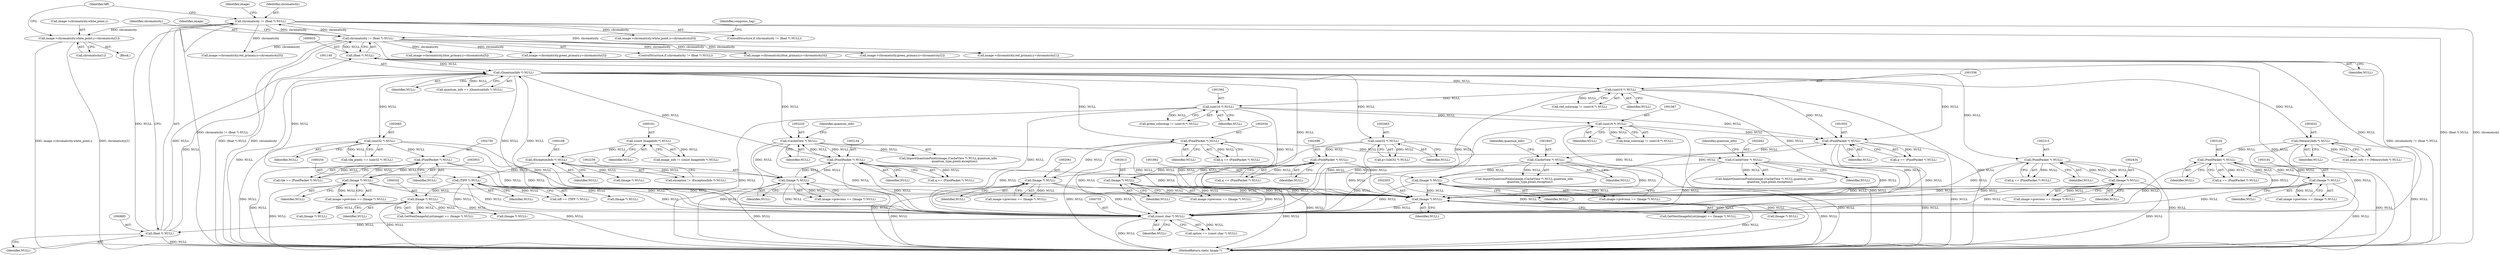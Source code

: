 digraph "0_ImageMagick_f6e9d0d9955e85bdd7540b251cd50d598dacc5e6_62@pointer" {
"1000909" [label="(Call,image->chromaticity.white_point.y=chromaticity[1])"];
"1000892" [label="(Call,chromaticity != (float *) NULL)"];
"1000930" [label="(Call,chromaticity != (float *) NULL)"];
"1000932" [label="(Call,(float *) NULL)"];
"1000894" [label="(Call,(float *) NULL)"];
"1000754" [label="(Call,(const char *) NULL)"];
"1002952" [label="(Call,(Image *) NULL)"];
"1002749" [label="(Call,(PixelPacket *) NULL)"];
"1002684" [label="(Call,(uint32 *) NULL)"];
"1001139" [label="(Call,(QuantumInfo *) NULL)"];
"1002462" [label="(Call,(uint32 *) NULL)"];
"1000331" [label="(Call,(Image *) NULL)"];
"1000253" [label="(Call,(TIFF *) NULL)"];
"1000187" [label="(Call,(ExceptionInfo *) NULL)"];
"1000160" [label="(Call,(const ImageInfo *) NULL)"];
"1001561" [label="(Call,(uint16 *) NULL)"];
"1001555" [label="(Call,(uint16 *) NULL)"];
"1002612" [label="(Call,(Image *) NULL)"];
"1002495" [label="(Call,(PixelPacket *) NULL)"];
"1002219" [label="(Call,(CacheView *) NULL)"];
"1002143" [label="(Call,(PixelPacket *) NULL)"];
"1002238" [label="(Call,(Image *) NULL)"];
"1002314" [label="(Call,(PixelPacket *) NULL)"];
"1002433" [label="(Call,(Image *) NULL)"];
"1003180" [label="(Call,(Image *) NULL)"];
"1003101" [label="(Call,(PixelPacket *) NULL)"];
"1003031" [label="(Call,(MemoryInfo *) NULL)"];
"1001834" [label="(Call,(PixelPacket *) NULL)"];
"1001861" [label="(Call,(Image *) NULL)"];
"1001842" [label="(Call,(CacheView *) NULL)"];
"1001566" [label="(Call,(uint16 *) NULL)"];
"1002033" [label="(Call,(PixelPacket *) NULL)"];
"1002060" [label="(Call,(Image *) NULL)"];
"1002041" [label="(Call,(CacheView *) NULL)"];
"1003302" [label="(Call,(Image *) NULL)"];
"1000333" [label="(Identifier,NULL)"];
"1002460" [label="(Call,p=(uint32 *) NULL)"];
"1001005" [label="(Identifier,compress_tag)"];
"1000931" [label="(Identifier,chromaticity)"];
"1000217" [label="(Call,(Image *) NULL)"];
"1000321" [label="(Call,(Image *) NULL)"];
"1002312" [label="(Call,q == (PixelPacket *) NULL)"];
"1000898" [label="(Call,image->chromaticity.white_point.x=chromaticity[0])"];
"1003031" [label="(Call,(MemoryInfo *) NULL)"];
"1001566" [label="(Call,(uint16 *) NULL)"];
"1000328" [label="(Call,GetNextImageInList(image) == (Image *) NULL)"];
"1002234" [label="(Call,image->previous == (Image *) NULL)"];
"1002433" [label="(Call,(Image *) NULL)"];
"1001861" [label="(Call,(Image *) NULL)"];
"1002039" [label="(Call,ImportQuantumPixels(image,(CacheView *) NULL,quantum_info,\n            quantum_type,pixels,exception))"];
"1003033" [label="(Identifier,NULL)"];
"1001842" [label="(Call,(CacheView *) NULL)"];
"1002238" [label="(Call,(Image *) NULL)"];
"1001557" [label="(Identifier,NULL)"];
"1001555" [label="(Call,(uint16 *) NULL)"];
"1000253" [label="(Call,(TIFF *) NULL)"];
"1001857" [label="(Call,image->previous == (Image *) NULL)"];
"1000893" [label="(Identifier,chromaticity)"];
"1000158" [label="(Call,image_info != (const ImageInfo *) NULL)"];
"1002608" [label="(Call,image->previous == (Image *) NULL)"];
"1002043" [label="(Identifier,NULL)"];
"1000902" [label="(Identifier,image)"];
"1002222" [label="(Identifier,quantum_info)"];
"1002429" [label="(Call,image->previous == (Image *) NULL)"];
"1002041" [label="(Call,(CacheView *) NULL)"];
"1001141" [label="(Identifier,NULL)"];
"1002684" [label="(Call,(uint32 *) NULL)"];
"1000892" [label="(Call,chromaticity != (float *) NULL)"];
"1003311" [label="(Call,(Image *) NULL)"];
"1002493" [label="(Call,q == (PixelPacket *) NULL)"];
"1002314" [label="(Call,(PixelPacket *) NULL)"];
"1003099" [label="(Call,q == (PixelPacket *) NULL)"];
"1002954" [label="(Identifier,NULL)"];
"1000940" [label="(Identifier,image)"];
"1002497" [label="(Identifier,NULL)"];
"1000255" [label="(Identifier,NULL)"];
"1000187" [label="(Call,(ExceptionInfo *) NULL)"];
"1002145" [label="(Identifier,NULL)"];
"1001836" [label="(Identifier,NULL)"];
"1002464" [label="(Identifier,NULL)"];
"1000251" [label="(Call,tiff == (TIFF *) NULL)"];
"1002495" [label="(Call,(PixelPacket *) NULL)"];
"1000160" [label="(Call,(const ImageInfo *) NULL)"];
"1003103" [label="(Identifier,NULL)"];
"1000930" [label="(Call,chromaticity != (float *) NULL)"];
"1001568" [label="(Identifier,NULL)"];
"1002316" [label="(Identifier,NULL)"];
"1002749" [label="(Call,(PixelPacket *) NULL)"];
"1001564" [label="(Call,blue_colormap != (uint16 *) NULL)"];
"1001563" [label="(Identifier,NULL)"];
"1000185" [label="(Call,exception != (ExceptionInfo *) NULL)"];
"1002044" [label="(Identifier,quantum_info)"];
"1002143" [label="(Call,(PixelPacket *) NULL)"];
"1000897" [label="(Block,)"];
"1002948" [label="(Call,image->previous == (Image *) NULL)"];
"1000932" [label="(Call,(float *) NULL)"];
"1003182" [label="(Identifier,NULL)"];
"1002952" [label="(Call,(Image *) NULL)"];
"1000936" [label="(Call,image->chromaticity.red_primary.x=chromaticity[0])"];
"1002060" [label="(Call,(Image *) NULL)"];
"1001863" [label="(Identifier,NULL)"];
"1000991" [label="(Call,image->chromaticity.blue_primary.y=chromaticity[5])"];
"1000917" [label="(Call,chromaticity[1])"];
"1003304" [label="(Identifier,NULL)"];
"1001845" [label="(Identifier,quantum_info)"];
"1000923" [label="(Identifier,tiff)"];
"1000342" [label="(Call,(Image *) NULL)"];
"1002747" [label="(Call,tile == (PixelPacket *) NULL)"];
"1001553" [label="(Call,red_colormap != (uint16 *) NULL)"];
"1001139" [label="(Call,(QuantumInfo *) NULL)"];
"1000162" [label="(Identifier,NULL)"];
"1001840" [label="(Call,ImportQuantumPixels(image,(CacheView *) NULL,quantum_info,\n            quantum_type,pixels,exception))"];
"1000969" [label="(Call,image->chromaticity.green_primary.y=chromaticity[3])"];
"1002217" [label="(Call,ImportQuantumPixels(image,(CacheView *) NULL,quantum_info,\n              quantum_type,pixels,exception))"];
"1002056" [label="(Call,image->previous == (Image *) NULL)"];
"1001137" [label="(Call,quantum_info == (QuantumInfo *) NULL)"];
"1000947" [label="(Call,image->chromaticity.red_primary.y=chromaticity[1])"];
"1002614" [label="(Identifier,NULL)"];
"1002240" [label="(Identifier,NULL)"];
"1000910" [label="(Call,image->chromaticity.white_point.y)"];
"1000756" [label="(Identifier,NULL)"];
"1002462" [label="(Call,(uint32 *) NULL)"];
"1002035" [label="(Identifier,NULL)"];
"1002612" [label="(Call,(Image *) NULL)"];
"1000331" [label="(Call,(Image *) NULL)"];
"1002682" [label="(Call,tile_pixels == (uint32 *) NULL)"];
"1002221" [label="(Identifier,NULL)"];
"1000929" [label="(ControlStructure,if (chromaticity != (float *) NULL))"];
"1001561" [label="(Call,(uint16 *) NULL)"];
"1002751" [label="(Identifier,NULL)"];
"1002219" [label="(Call,(CacheView *) NULL)"];
"1003176" [label="(Call,image->previous == (Image *) NULL)"];
"1003302" [label="(Call,(Image *) NULL)"];
"1000980" [label="(Call,image->chromaticity.blue_primary.x=chromaticity[4])"];
"1001844" [label="(Identifier,NULL)"];
"1002031" [label="(Call,q == (PixelPacket *) NULL)"];
"1000270" [label="(Call,(Image *) NULL)"];
"1000958" [label="(Call,image->chromaticity.green_primary.x=chromaticity[2])"];
"1000934" [label="(Identifier,NULL)"];
"1000752" [label="(Call,option == (const char *) NULL)"];
"1002141" [label="(Call,q == (PixelPacket *) NULL)"];
"1003299" [label="(Call,GetNextImageInList(image) == (Image *) NULL)"];
"1002435" [label="(Identifier,NULL)"];
"1001834" [label="(Call,(PixelPacket *) NULL)"];
"1000896" [label="(Identifier,NULL)"];
"1003029" [label="(Call,pixel_info == (MemoryInfo *) NULL)"];
"1003180" [label="(Call,(Image *) NULL)"];
"1001559" [label="(Call,green_colormap != (uint16 *) NULL)"];
"1002033" [label="(Call,(PixelPacket *) NULL)"];
"1000909" [label="(Call,image->chromaticity.white_point.y=chromaticity[1])"];
"1000891" [label="(ControlStructure,if (chromaticity != (float *) NULL))"];
"1003101" [label="(Call,(PixelPacket *) NULL)"];
"1000189" [label="(Identifier,NULL)"];
"1001832" [label="(Call,q == (PixelPacket *) NULL)"];
"1003352" [label="(MethodReturn,static Image *)"];
"1000754" [label="(Call,(const char *) NULL)"];
"1000894" [label="(Call,(float *) NULL)"];
"1002686" [label="(Identifier,NULL)"];
"1002062" [label="(Identifier,NULL)"];
"1000909" -> "1000897"  [label="AST: "];
"1000909" -> "1000917"  [label="CFG: "];
"1000910" -> "1000909"  [label="AST: "];
"1000917" -> "1000909"  [label="AST: "];
"1000923" -> "1000909"  [label="CFG: "];
"1000909" -> "1003352"  [label="DDG: image->chromaticity.white_point.y"];
"1000909" -> "1003352"  [label="DDG: chromaticity[1]"];
"1000892" -> "1000909"  [label="DDG: chromaticity"];
"1000892" -> "1000891"  [label="AST: "];
"1000892" -> "1000894"  [label="CFG: "];
"1000893" -> "1000892"  [label="AST: "];
"1000894" -> "1000892"  [label="AST: "];
"1000902" -> "1000892"  [label="CFG: "];
"1000923" -> "1000892"  [label="CFG: "];
"1000892" -> "1003352"  [label="DDG: chromaticity"];
"1000892" -> "1003352"  [label="DDG: chromaticity != (float *) NULL"];
"1000892" -> "1003352"  [label="DDG: (float *) NULL"];
"1000930" -> "1000892"  [label="DDG: chromaticity"];
"1000894" -> "1000892"  [label="DDG: NULL"];
"1000892" -> "1000898"  [label="DDG: chromaticity"];
"1000892" -> "1000930"  [label="DDG: chromaticity"];
"1000892" -> "1000936"  [label="DDG: chromaticity"];
"1000892" -> "1000947"  [label="DDG: chromaticity"];
"1000930" -> "1000929"  [label="AST: "];
"1000930" -> "1000932"  [label="CFG: "];
"1000931" -> "1000930"  [label="AST: "];
"1000932" -> "1000930"  [label="AST: "];
"1000940" -> "1000930"  [label="CFG: "];
"1001005" -> "1000930"  [label="CFG: "];
"1000930" -> "1003352"  [label="DDG: chromaticity != (float *) NULL"];
"1000930" -> "1003352"  [label="DDG: (float *) NULL"];
"1000930" -> "1003352"  [label="DDG: chromaticity"];
"1000932" -> "1000930"  [label="DDG: NULL"];
"1000930" -> "1000936"  [label="DDG: chromaticity"];
"1000930" -> "1000947"  [label="DDG: chromaticity"];
"1000930" -> "1000958"  [label="DDG: chromaticity"];
"1000930" -> "1000969"  [label="DDG: chromaticity"];
"1000930" -> "1000980"  [label="DDG: chromaticity"];
"1000930" -> "1000991"  [label="DDG: chromaticity"];
"1000932" -> "1000934"  [label="CFG: "];
"1000933" -> "1000932"  [label="AST: "];
"1000934" -> "1000932"  [label="AST: "];
"1000932" -> "1003352"  [label="DDG: NULL"];
"1000894" -> "1000932"  [label="DDG: NULL"];
"1000754" -> "1000932"  [label="DDG: NULL"];
"1000932" -> "1001139"  [label="DDG: NULL"];
"1000894" -> "1000896"  [label="CFG: "];
"1000895" -> "1000894"  [label="AST: "];
"1000896" -> "1000894"  [label="AST: "];
"1000894" -> "1003352"  [label="DDG: NULL"];
"1000754" -> "1000894"  [label="DDG: NULL"];
"1000894" -> "1001139"  [label="DDG: NULL"];
"1000754" -> "1000752"  [label="AST: "];
"1000754" -> "1000756"  [label="CFG: "];
"1000755" -> "1000754"  [label="AST: "];
"1000756" -> "1000754"  [label="AST: "];
"1000752" -> "1000754"  [label="CFG: "];
"1000754" -> "1003352"  [label="DDG: NULL"];
"1000754" -> "1000752"  [label="DDG: NULL"];
"1002952" -> "1000754"  [label="DDG: NULL"];
"1002462" -> "1000754"  [label="DDG: NULL"];
"1000331" -> "1000754"  [label="DDG: NULL"];
"1001561" -> "1000754"  [label="DDG: NULL"];
"1002612" -> "1000754"  [label="DDG: NULL"];
"1002495" -> "1000754"  [label="DDG: NULL"];
"1000253" -> "1000754"  [label="DDG: NULL"];
"1002219" -> "1000754"  [label="DDG: NULL"];
"1002314" -> "1000754"  [label="DDG: NULL"];
"1003180" -> "1000754"  [label="DDG: NULL"];
"1001834" -> "1000754"  [label="DDG: NULL"];
"1002033" -> "1000754"  [label="DDG: NULL"];
"1001842" -> "1000754"  [label="DDG: NULL"];
"1003302" -> "1000754"  [label="DDG: NULL"];
"1003031" -> "1000754"  [label="DDG: NULL"];
"1001555" -> "1000754"  [label="DDG: NULL"];
"1001861" -> "1000754"  [label="DDG: NULL"];
"1002143" -> "1000754"  [label="DDG: NULL"];
"1002684" -> "1000754"  [label="DDG: NULL"];
"1002433" -> "1000754"  [label="DDG: NULL"];
"1002060" -> "1000754"  [label="DDG: NULL"];
"1002749" -> "1000754"  [label="DDG: NULL"];
"1002238" -> "1000754"  [label="DDG: NULL"];
"1001566" -> "1000754"  [label="DDG: NULL"];
"1001139" -> "1000754"  [label="DDG: NULL"];
"1002041" -> "1000754"  [label="DDG: NULL"];
"1003101" -> "1000754"  [label="DDG: NULL"];
"1000754" -> "1001139"  [label="DDG: NULL"];
"1002952" -> "1002948"  [label="AST: "];
"1002952" -> "1002954"  [label="CFG: "];
"1002953" -> "1002952"  [label="AST: "];
"1002954" -> "1002952"  [label="AST: "];
"1002948" -> "1002952"  [label="CFG: "];
"1002952" -> "1003352"  [label="DDG: NULL"];
"1002952" -> "1002749"  [label="DDG: NULL"];
"1002952" -> "1002948"  [label="DDG: NULL"];
"1002749" -> "1002952"  [label="DDG: NULL"];
"1002952" -> "1003302"  [label="DDG: NULL"];
"1002749" -> "1002747"  [label="AST: "];
"1002749" -> "1002751"  [label="CFG: "];
"1002750" -> "1002749"  [label="AST: "];
"1002751" -> "1002749"  [label="AST: "];
"1002747" -> "1002749"  [label="CFG: "];
"1002749" -> "1003352"  [label="DDG: NULL"];
"1002749" -> "1002747"  [label="DDG: NULL"];
"1002684" -> "1002749"  [label="DDG: NULL"];
"1002749" -> "1003302"  [label="DDG: NULL"];
"1002684" -> "1002682"  [label="AST: "];
"1002684" -> "1002686"  [label="CFG: "];
"1002685" -> "1002684"  [label="AST: "];
"1002686" -> "1002684"  [label="AST: "];
"1002682" -> "1002684"  [label="CFG: "];
"1002684" -> "1003352"  [label="DDG: NULL"];
"1002684" -> "1002682"  [label="DDG: NULL"];
"1001139" -> "1002684"  [label="DDG: NULL"];
"1002684" -> "1003302"  [label="DDG: NULL"];
"1001139" -> "1001137"  [label="AST: "];
"1001139" -> "1001141"  [label="CFG: "];
"1001140" -> "1001139"  [label="AST: "];
"1001141" -> "1001139"  [label="AST: "];
"1001137" -> "1001139"  [label="CFG: "];
"1001139" -> "1003352"  [label="DDG: NULL"];
"1001139" -> "1001137"  [label="DDG: NULL"];
"1001139" -> "1001555"  [label="DDG: NULL"];
"1001139" -> "1001834"  [label="DDG: NULL"];
"1001139" -> "1002033"  [label="DDG: NULL"];
"1001139" -> "1002143"  [label="DDG: NULL"];
"1001139" -> "1002219"  [label="DDG: NULL"];
"1001139" -> "1002238"  [label="DDG: NULL"];
"1001139" -> "1002314"  [label="DDG: NULL"];
"1001139" -> "1002462"  [label="DDG: NULL"];
"1001139" -> "1003031"  [label="DDG: NULL"];
"1001139" -> "1003302"  [label="DDG: NULL"];
"1002462" -> "1002460"  [label="AST: "];
"1002462" -> "1002464"  [label="CFG: "];
"1002463" -> "1002462"  [label="AST: "];
"1002464" -> "1002462"  [label="AST: "];
"1002460" -> "1002462"  [label="CFG: "];
"1002462" -> "1003352"  [label="DDG: NULL"];
"1002462" -> "1002460"  [label="DDG: NULL"];
"1002462" -> "1002495"  [label="DDG: NULL"];
"1002462" -> "1003302"  [label="DDG: NULL"];
"1000331" -> "1000328"  [label="AST: "];
"1000331" -> "1000333"  [label="CFG: "];
"1000332" -> "1000331"  [label="AST: "];
"1000333" -> "1000331"  [label="AST: "];
"1000328" -> "1000331"  [label="CFG: "];
"1000331" -> "1003352"  [label="DDG: NULL"];
"1000331" -> "1000321"  [label="DDG: NULL"];
"1000331" -> "1000328"  [label="DDG: NULL"];
"1000253" -> "1000331"  [label="DDG: NULL"];
"1000331" -> "1000342"  [label="DDG: NULL"];
"1000253" -> "1000251"  [label="AST: "];
"1000253" -> "1000255"  [label="CFG: "];
"1000254" -> "1000253"  [label="AST: "];
"1000255" -> "1000253"  [label="AST: "];
"1000251" -> "1000253"  [label="CFG: "];
"1000253" -> "1003352"  [label="DDG: NULL"];
"1000253" -> "1000251"  [label="DDG: NULL"];
"1000187" -> "1000253"  [label="DDG: NULL"];
"1000253" -> "1000270"  [label="DDG: NULL"];
"1000253" -> "1000321"  [label="DDG: NULL"];
"1000187" -> "1000185"  [label="AST: "];
"1000187" -> "1000189"  [label="CFG: "];
"1000188" -> "1000187"  [label="AST: "];
"1000189" -> "1000187"  [label="AST: "];
"1000185" -> "1000187"  [label="CFG: "];
"1000187" -> "1000185"  [label="DDG: NULL"];
"1000160" -> "1000187"  [label="DDG: NULL"];
"1000187" -> "1000217"  [label="DDG: NULL"];
"1000160" -> "1000158"  [label="AST: "];
"1000160" -> "1000162"  [label="CFG: "];
"1000161" -> "1000160"  [label="AST: "];
"1000162" -> "1000160"  [label="AST: "];
"1000158" -> "1000160"  [label="CFG: "];
"1000160" -> "1000158"  [label="DDG: NULL"];
"1001561" -> "1001559"  [label="AST: "];
"1001561" -> "1001563"  [label="CFG: "];
"1001562" -> "1001561"  [label="AST: "];
"1001563" -> "1001561"  [label="AST: "];
"1001559" -> "1001561"  [label="CFG: "];
"1001561" -> "1003352"  [label="DDG: NULL"];
"1001561" -> "1001559"  [label="DDG: NULL"];
"1001555" -> "1001561"  [label="DDG: NULL"];
"1001561" -> "1001566"  [label="DDG: NULL"];
"1001561" -> "1001834"  [label="DDG: NULL"];
"1001561" -> "1003302"  [label="DDG: NULL"];
"1001555" -> "1001553"  [label="AST: "];
"1001555" -> "1001557"  [label="CFG: "];
"1001556" -> "1001555"  [label="AST: "];
"1001557" -> "1001555"  [label="AST: "];
"1001553" -> "1001555"  [label="CFG: "];
"1001555" -> "1003352"  [label="DDG: NULL"];
"1001555" -> "1001553"  [label="DDG: NULL"];
"1001555" -> "1001834"  [label="DDG: NULL"];
"1001555" -> "1003302"  [label="DDG: NULL"];
"1002612" -> "1002608"  [label="AST: "];
"1002612" -> "1002614"  [label="CFG: "];
"1002613" -> "1002612"  [label="AST: "];
"1002614" -> "1002612"  [label="AST: "];
"1002608" -> "1002612"  [label="CFG: "];
"1002612" -> "1003352"  [label="DDG: NULL"];
"1002612" -> "1002495"  [label="DDG: NULL"];
"1002612" -> "1002608"  [label="DDG: NULL"];
"1002495" -> "1002612"  [label="DDG: NULL"];
"1002612" -> "1003302"  [label="DDG: NULL"];
"1002495" -> "1002493"  [label="AST: "];
"1002495" -> "1002497"  [label="CFG: "];
"1002496" -> "1002495"  [label="AST: "];
"1002497" -> "1002495"  [label="AST: "];
"1002493" -> "1002495"  [label="CFG: "];
"1002495" -> "1003352"  [label="DDG: NULL"];
"1002495" -> "1002493"  [label="DDG: NULL"];
"1002495" -> "1003302"  [label="DDG: NULL"];
"1002219" -> "1002217"  [label="AST: "];
"1002219" -> "1002221"  [label="CFG: "];
"1002220" -> "1002219"  [label="AST: "];
"1002221" -> "1002219"  [label="AST: "];
"1002222" -> "1002219"  [label="CFG: "];
"1002219" -> "1003352"  [label="DDG: NULL"];
"1002219" -> "1002143"  [label="DDG: NULL"];
"1002219" -> "1002217"  [label="DDG: NULL"];
"1002143" -> "1002219"  [label="DDG: NULL"];
"1002219" -> "1002238"  [label="DDG: NULL"];
"1002219" -> "1003302"  [label="DDG: NULL"];
"1002143" -> "1002141"  [label="AST: "];
"1002143" -> "1002145"  [label="CFG: "];
"1002144" -> "1002143"  [label="AST: "];
"1002145" -> "1002143"  [label="AST: "];
"1002141" -> "1002143"  [label="CFG: "];
"1002143" -> "1003352"  [label="DDG: NULL"];
"1002143" -> "1002141"  [label="DDG: NULL"];
"1002238" -> "1002143"  [label="DDG: NULL"];
"1002143" -> "1002238"  [label="DDG: NULL"];
"1002143" -> "1003302"  [label="DDG: NULL"];
"1002238" -> "1002234"  [label="AST: "];
"1002238" -> "1002240"  [label="CFG: "];
"1002239" -> "1002238"  [label="AST: "];
"1002240" -> "1002238"  [label="AST: "];
"1002234" -> "1002238"  [label="CFG: "];
"1002238" -> "1003352"  [label="DDG: NULL"];
"1002238" -> "1002234"  [label="DDG: NULL"];
"1002238" -> "1003302"  [label="DDG: NULL"];
"1002314" -> "1002312"  [label="AST: "];
"1002314" -> "1002316"  [label="CFG: "];
"1002315" -> "1002314"  [label="AST: "];
"1002316" -> "1002314"  [label="AST: "];
"1002312" -> "1002314"  [label="CFG: "];
"1002314" -> "1003352"  [label="DDG: NULL"];
"1002314" -> "1002312"  [label="DDG: NULL"];
"1002433" -> "1002314"  [label="DDG: NULL"];
"1002314" -> "1002433"  [label="DDG: NULL"];
"1002314" -> "1003302"  [label="DDG: NULL"];
"1002433" -> "1002429"  [label="AST: "];
"1002433" -> "1002435"  [label="CFG: "];
"1002434" -> "1002433"  [label="AST: "];
"1002435" -> "1002433"  [label="AST: "];
"1002429" -> "1002433"  [label="CFG: "];
"1002433" -> "1003352"  [label="DDG: NULL"];
"1002433" -> "1002429"  [label="DDG: NULL"];
"1002433" -> "1003302"  [label="DDG: NULL"];
"1003180" -> "1003176"  [label="AST: "];
"1003180" -> "1003182"  [label="CFG: "];
"1003181" -> "1003180"  [label="AST: "];
"1003182" -> "1003180"  [label="AST: "];
"1003176" -> "1003180"  [label="CFG: "];
"1003180" -> "1003352"  [label="DDG: NULL"];
"1003180" -> "1003101"  [label="DDG: NULL"];
"1003180" -> "1003176"  [label="DDG: NULL"];
"1003101" -> "1003180"  [label="DDG: NULL"];
"1003180" -> "1003302"  [label="DDG: NULL"];
"1003101" -> "1003099"  [label="AST: "];
"1003101" -> "1003103"  [label="CFG: "];
"1003102" -> "1003101"  [label="AST: "];
"1003103" -> "1003101"  [label="AST: "];
"1003099" -> "1003101"  [label="CFG: "];
"1003101" -> "1003352"  [label="DDG: NULL"];
"1003101" -> "1003099"  [label="DDG: NULL"];
"1003031" -> "1003101"  [label="DDG: NULL"];
"1003101" -> "1003302"  [label="DDG: NULL"];
"1003031" -> "1003029"  [label="AST: "];
"1003031" -> "1003033"  [label="CFG: "];
"1003032" -> "1003031"  [label="AST: "];
"1003033" -> "1003031"  [label="AST: "];
"1003029" -> "1003031"  [label="CFG: "];
"1003031" -> "1003352"  [label="DDG: NULL"];
"1003031" -> "1003029"  [label="DDG: NULL"];
"1003031" -> "1003302"  [label="DDG: NULL"];
"1001834" -> "1001832"  [label="AST: "];
"1001834" -> "1001836"  [label="CFG: "];
"1001835" -> "1001834"  [label="AST: "];
"1001836" -> "1001834"  [label="AST: "];
"1001832" -> "1001834"  [label="CFG: "];
"1001834" -> "1003352"  [label="DDG: NULL"];
"1001834" -> "1001832"  [label="DDG: NULL"];
"1001861" -> "1001834"  [label="DDG: NULL"];
"1001566" -> "1001834"  [label="DDG: NULL"];
"1001834" -> "1001842"  [label="DDG: NULL"];
"1001834" -> "1003302"  [label="DDG: NULL"];
"1001861" -> "1001857"  [label="AST: "];
"1001861" -> "1001863"  [label="CFG: "];
"1001862" -> "1001861"  [label="AST: "];
"1001863" -> "1001861"  [label="AST: "];
"1001857" -> "1001861"  [label="CFG: "];
"1001861" -> "1003352"  [label="DDG: NULL"];
"1001861" -> "1001857"  [label="DDG: NULL"];
"1001842" -> "1001861"  [label="DDG: NULL"];
"1001861" -> "1003302"  [label="DDG: NULL"];
"1001842" -> "1001840"  [label="AST: "];
"1001842" -> "1001844"  [label="CFG: "];
"1001843" -> "1001842"  [label="AST: "];
"1001844" -> "1001842"  [label="AST: "];
"1001845" -> "1001842"  [label="CFG: "];
"1001842" -> "1003352"  [label="DDG: NULL"];
"1001842" -> "1001840"  [label="DDG: NULL"];
"1001842" -> "1003302"  [label="DDG: NULL"];
"1001566" -> "1001564"  [label="AST: "];
"1001566" -> "1001568"  [label="CFG: "];
"1001567" -> "1001566"  [label="AST: "];
"1001568" -> "1001566"  [label="AST: "];
"1001564" -> "1001566"  [label="CFG: "];
"1001566" -> "1003352"  [label="DDG: NULL"];
"1001566" -> "1001564"  [label="DDG: NULL"];
"1001566" -> "1003302"  [label="DDG: NULL"];
"1002033" -> "1002031"  [label="AST: "];
"1002033" -> "1002035"  [label="CFG: "];
"1002034" -> "1002033"  [label="AST: "];
"1002035" -> "1002033"  [label="AST: "];
"1002031" -> "1002033"  [label="CFG: "];
"1002033" -> "1003352"  [label="DDG: NULL"];
"1002033" -> "1002031"  [label="DDG: NULL"];
"1002060" -> "1002033"  [label="DDG: NULL"];
"1002033" -> "1002041"  [label="DDG: NULL"];
"1002033" -> "1003302"  [label="DDG: NULL"];
"1002060" -> "1002056"  [label="AST: "];
"1002060" -> "1002062"  [label="CFG: "];
"1002061" -> "1002060"  [label="AST: "];
"1002062" -> "1002060"  [label="AST: "];
"1002056" -> "1002060"  [label="CFG: "];
"1002060" -> "1003352"  [label="DDG: NULL"];
"1002060" -> "1002056"  [label="DDG: NULL"];
"1002041" -> "1002060"  [label="DDG: NULL"];
"1002060" -> "1003302"  [label="DDG: NULL"];
"1002041" -> "1002039"  [label="AST: "];
"1002041" -> "1002043"  [label="CFG: "];
"1002042" -> "1002041"  [label="AST: "];
"1002043" -> "1002041"  [label="AST: "];
"1002044" -> "1002041"  [label="CFG: "];
"1002041" -> "1003352"  [label="DDG: NULL"];
"1002041" -> "1002039"  [label="DDG: NULL"];
"1002041" -> "1003302"  [label="DDG: NULL"];
"1003302" -> "1003299"  [label="AST: "];
"1003302" -> "1003304"  [label="CFG: "];
"1003303" -> "1003302"  [label="AST: "];
"1003304" -> "1003302"  [label="AST: "];
"1003299" -> "1003302"  [label="CFG: "];
"1003302" -> "1003352"  [label="DDG: NULL"];
"1003302" -> "1003299"  [label="DDG: NULL"];
"1003302" -> "1003311"  [label="DDG: NULL"];
}
